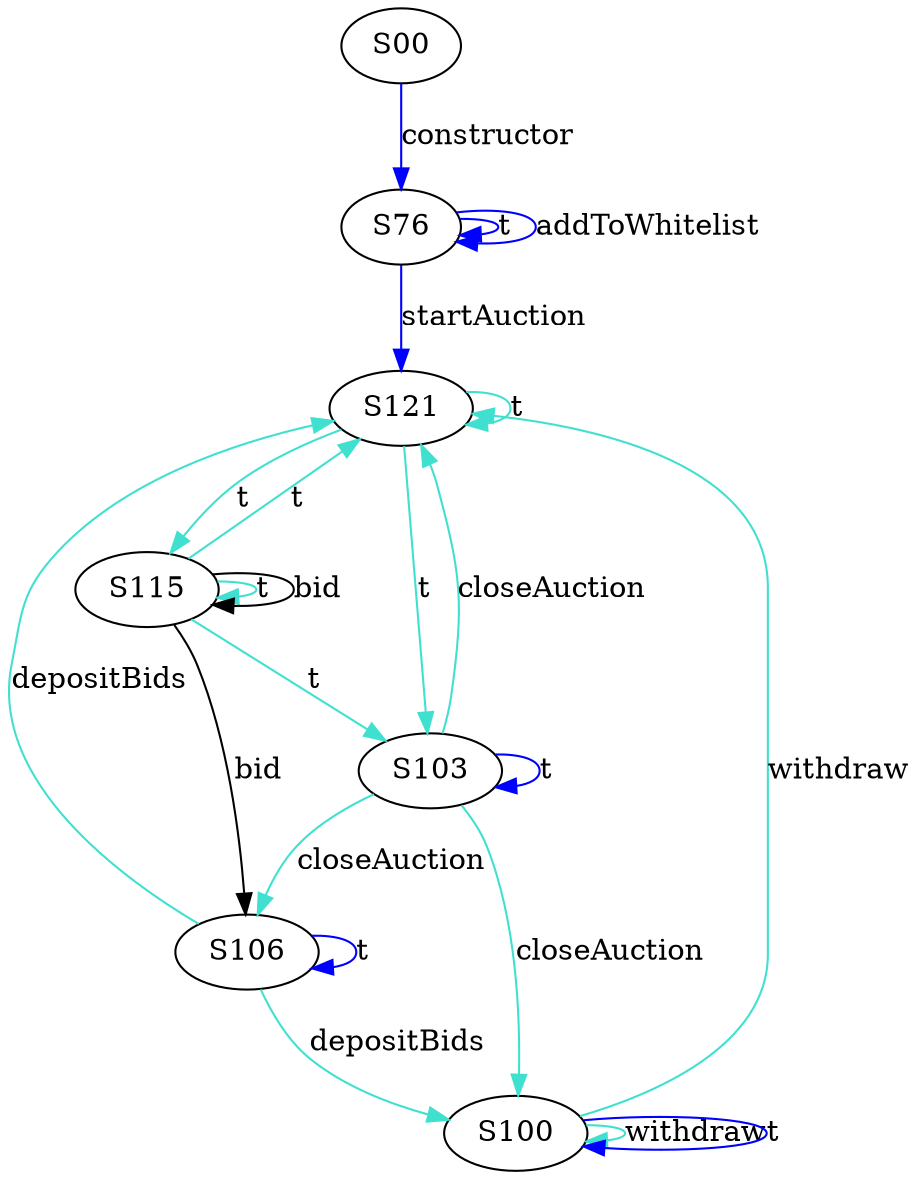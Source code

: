 digraph {

S76->S76 [label="t", style="", color="blue"]
S115->S103 [label="t", style="", color="turquoise"]
S115->S115 [label="t", style="", color="turquoise"]
S115->S121 [label="t", style="", color="turquoise"]
S00->S76 [label="constructor", style="", color="blue"]
S76->S121 [label="startAuction", style="", color="blue"]
S106->S106 [label="t", style="", color="blue"]
S100->S100 [label="withdraw", style="", color="turquoise"]
S100->S121 [label="withdraw", style="", color="turquoise"]
S76->S76 [label="addToWhitelist", style="", color="blue"]
S115->S106 [label="bid", style="", color="black"]
S115->S115 [label="bid", style="", color="black"]
S121->S103 [label="t", style="", color="turquoise"]
S121->S115 [label="t", style="", color="turquoise"]
S121->S121 [label="t", style="", color="turquoise"]
S103->S100 [label="closeAuction", style="", color="turquoise"]
S103->S106 [label="closeAuction", style="", color="turquoise"]
S103->S121 [label="closeAuction", style="", color="turquoise"]
S100->S100 [label="t", style="", color="blue"]
S103->S103 [label="t", style="", color="blue"]
S106->S100 [label="depositBids", style="", color="turquoise"]
S106->S121 [label="depositBids", style="", color="turquoise"]
}